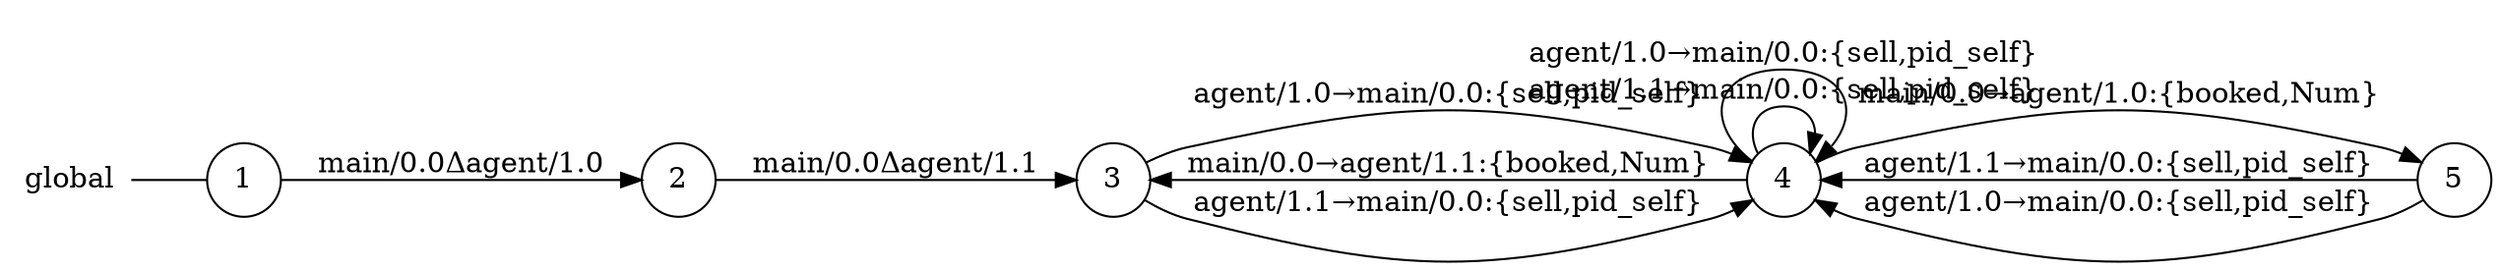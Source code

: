 digraph global {
	rankdir="LR";
	n_0 [label="global", shape="plaintext"];
	n_1 [id="5", shape=circle, label="5"];
	n_2 [id="1", shape=circle, label="1"];
	n_0 -> n_2 [arrowhead=none];
	n_3 [id="2", shape=circle, label="2"];
	n_4 [id="4", shape=circle, label="4"];
	n_5 [id="3", shape=circle, label="3"];

	n_1 -> n_4 [id="[$e|8]", label="agent/1.1→main/0.0:{sell,pid_self}"];
	n_4 -> n_5 [id="[$e|6]", label="main/0.0→agent/1.1:{booked,Num}"];
	n_4 -> n_4 [id="[$e|5]", label="agent/1.1→main/0.0:{sell,pid_self}"];
	n_4 -> n_1 [id="[$e|4]", label="main/0.0→agent/1.0:{booked,Num}"];
	n_4 -> n_4 [id="[$e|7]", label="agent/1.0→main/0.0:{sell,pid_self}"];
	n_3 -> n_5 [id="[$e|1]", label="main/0.0Δagent/1.1"];
	n_1 -> n_4 [id="[$e|9]", label="agent/1.0→main/0.0:{sell,pid_self}"];
	n_2 -> n_3 [id="[$e|0]", label="main/0.0Δagent/1.0"];
	n_5 -> n_4 [id="[$e|3]", label="agent/1.1→main/0.0:{sell,pid_self}"];
	n_5 -> n_4 [id="[$e|2]", label="agent/1.0→main/0.0:{sell,pid_self}"];
}
